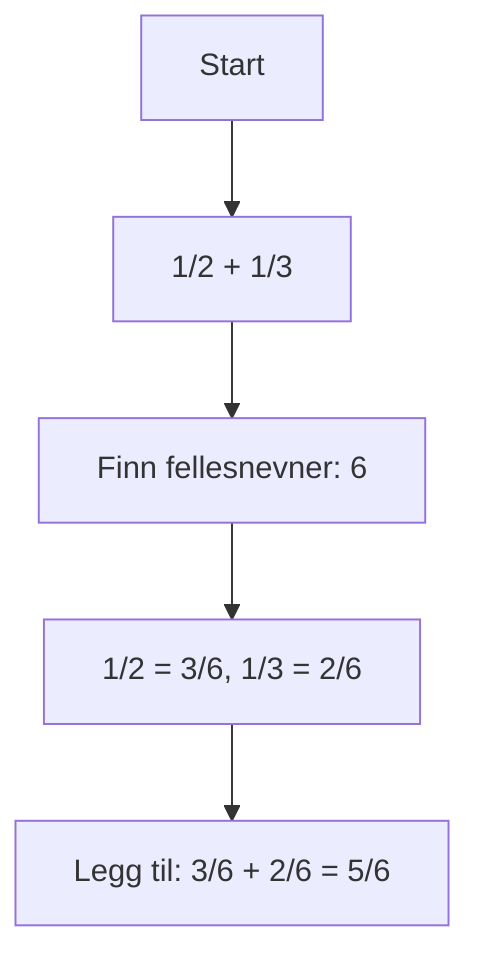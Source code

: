 flowchart TD
  A[Start] --> B[1/2 + 1/3]
  B --> C[Finn fellesnevner: 6]
  C --> D[1/2 = 3/6, 1/3 = 2/6]
  D --> E[Legg til: 3/6 + 2/6 = 5/6]